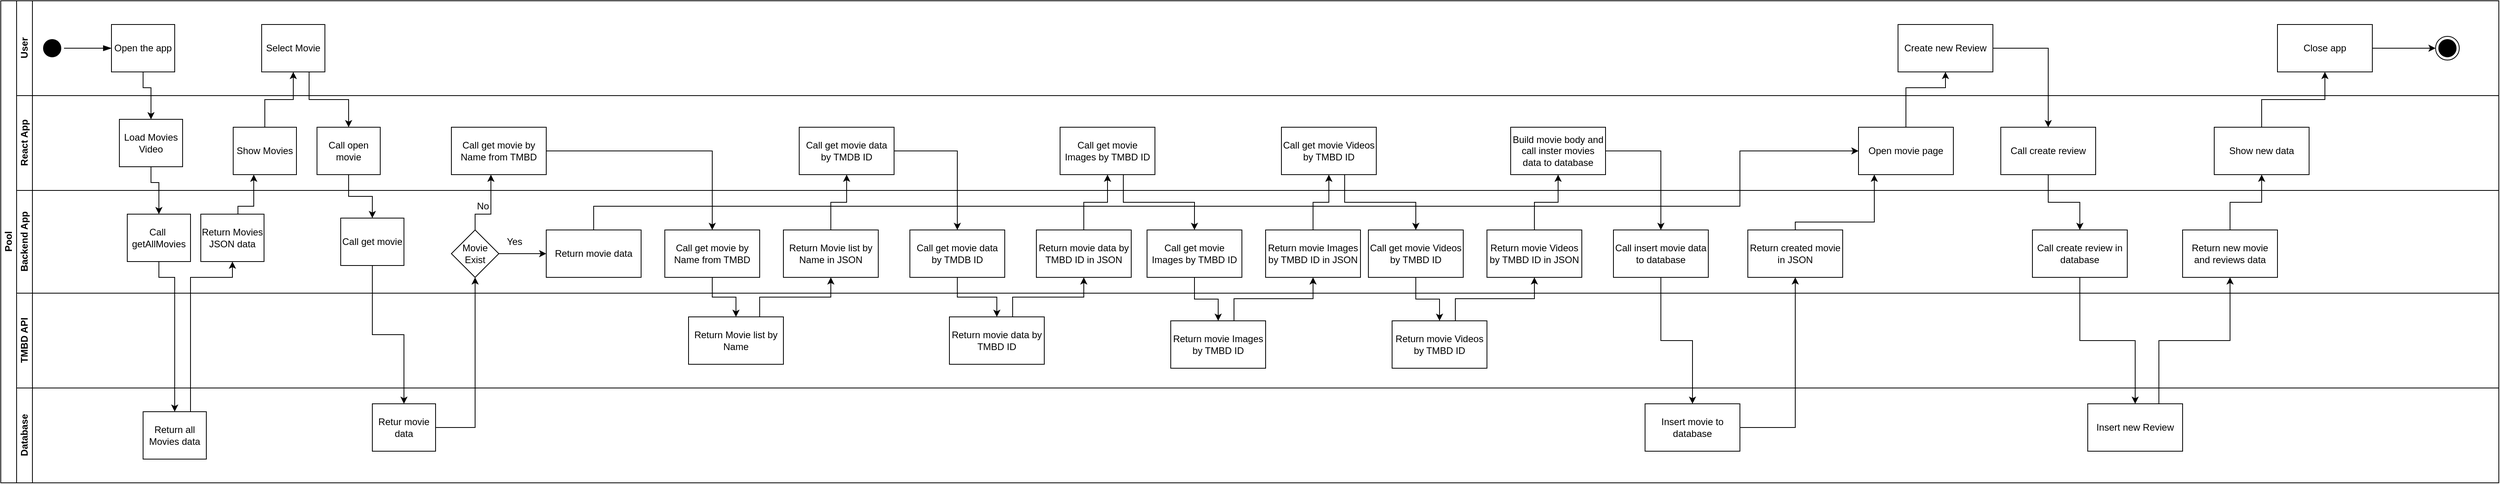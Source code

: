 <mxfile version="22.0.2" type="device">
  <diagram id="prtHgNgQTEPvFCAcTncT" name="Page-1">
    <mxGraphModel dx="1417" dy="828" grid="1" gridSize="10" guides="1" tooltips="1" connect="1" arrows="1" fold="1" page="1" pageScale="1" pageWidth="827" pageHeight="1169" math="0" shadow="0">
      <root>
        <mxCell id="0" />
        <mxCell id="1" parent="0" />
        <mxCell id="dNxyNK7c78bLwvsdeMH5-19" value="Pool" style="swimlane;html=1;childLayout=stackLayout;resizeParent=1;resizeParentMax=0;horizontal=0;startSize=20;horizontalStack=0;" parent="1" vertex="1">
          <mxGeometry x="120" y="120" width="3160" height="610" as="geometry" />
        </mxCell>
        <mxCell id="dNxyNK7c78bLwvsdeMH5-20" value="User" style="swimlane;html=1;startSize=20;horizontal=0;" parent="dNxyNK7c78bLwvsdeMH5-19" vertex="1">
          <mxGeometry x="20" width="3140" height="120" as="geometry" />
        </mxCell>
        <mxCell id="dNxyNK7c78bLwvsdeMH5-24" value="Open the app" style="rounded=0;whiteSpace=wrap;html=1;fontFamily=Helvetica;fontSize=12;fontColor=#000000;align=center;" parent="dNxyNK7c78bLwvsdeMH5-20" vertex="1">
          <mxGeometry x="120" y="30" width="80" height="60" as="geometry" />
        </mxCell>
        <mxCell id="5Te7iBHdmbYl0dE0gqCW-13" value="Select Movie" style="rounded=0;whiteSpace=wrap;html=1;fontFamily=Helvetica;fontSize=12;fontColor=#000000;align=center;" parent="dNxyNK7c78bLwvsdeMH5-20" vertex="1">
          <mxGeometry x="310" y="30" width="80" height="60" as="geometry" />
        </mxCell>
        <mxCell id="5Te7iBHdmbYl0dE0gqCW-88" value="Create new Review" style="whiteSpace=wrap;html=1;fontColor=#000000;" parent="dNxyNK7c78bLwvsdeMH5-20" vertex="1">
          <mxGeometry x="2380" y="30" width="120" height="60" as="geometry" />
        </mxCell>
        <mxCell id="5Te7iBHdmbYl0dE0gqCW-103" value="" style="edgeStyle=orthogonalEdgeStyle;rounded=0;orthogonalLoop=1;jettySize=auto;html=1;" parent="dNxyNK7c78bLwvsdeMH5-20" source="5Te7iBHdmbYl0dE0gqCW-101" target="2W5bSNax_JbQVNDtwX6J-3" edge="1">
          <mxGeometry relative="1" as="geometry">
            <mxPoint x="3050" y="60" as="targetPoint" />
          </mxGeometry>
        </mxCell>
        <mxCell id="5Te7iBHdmbYl0dE0gqCW-101" value="Close app" style="whiteSpace=wrap;html=1;fontColor=#000000;" parent="dNxyNK7c78bLwvsdeMH5-20" vertex="1">
          <mxGeometry x="2860" y="30" width="120" height="60" as="geometry" />
        </mxCell>
        <mxCell id="2W5bSNax_JbQVNDtwX6J-1" value="" style="ellipse;html=1;shape=startState;fillColor=#000000;strokeColor=#000000;" vertex="1" parent="dNxyNK7c78bLwvsdeMH5-20">
          <mxGeometry x="30" y="45" width="30" height="30" as="geometry" />
        </mxCell>
        <mxCell id="2W5bSNax_JbQVNDtwX6J-2" value="" style="edgeStyle=orthogonalEdgeStyle;html=1;verticalAlign=bottom;endArrow=blockThin;endSize=8;strokeColor=#000000;rounded=0;endFill=1;" edge="1" source="2W5bSNax_JbQVNDtwX6J-1" parent="dNxyNK7c78bLwvsdeMH5-20" target="dNxyNK7c78bLwvsdeMH5-24">
          <mxGeometry relative="1" as="geometry">
            <mxPoint x="-40" y="-50" as="targetPoint" />
          </mxGeometry>
        </mxCell>
        <mxCell id="2W5bSNax_JbQVNDtwX6J-3" value="" style="ellipse;html=1;shape=endState;fillColor=#000000;strokeColor=#000000;" vertex="1" parent="dNxyNK7c78bLwvsdeMH5-20">
          <mxGeometry x="3060" y="45" width="30" height="30" as="geometry" />
        </mxCell>
        <mxCell id="dNxyNK7c78bLwvsdeMH5-21" value="React App" style="swimlane;html=1;startSize=20;horizontal=0;" parent="dNxyNK7c78bLwvsdeMH5-19" vertex="1">
          <mxGeometry x="20" y="120" width="3140" height="120" as="geometry" />
        </mxCell>
        <mxCell id="dNxyNK7c78bLwvsdeMH5-26" value="Load Movies Video" style="rounded=0;whiteSpace=wrap;html=1;fontFamily=Helvetica;fontSize=12;fontColor=#000000;align=center;" parent="dNxyNK7c78bLwvsdeMH5-21" vertex="1">
          <mxGeometry x="130" y="30" width="80" height="60" as="geometry" />
        </mxCell>
        <mxCell id="5Te7iBHdmbYl0dE0gqCW-12" value="Show Movies" style="rounded=0;whiteSpace=wrap;html=1;fontFamily=Helvetica;fontSize=12;fontColor=#000000;align=center;" parent="dNxyNK7c78bLwvsdeMH5-21" vertex="1">
          <mxGeometry x="274" y="40" width="80" height="60" as="geometry" />
        </mxCell>
        <mxCell id="5Te7iBHdmbYl0dE0gqCW-17" value="Call open movie" style="rounded=0;whiteSpace=wrap;html=1;fontFamily=Helvetica;fontSize=12;fontColor=#000000;align=center;" parent="dNxyNK7c78bLwvsdeMH5-21" vertex="1">
          <mxGeometry x="380" y="40" width="80" height="60" as="geometry" />
        </mxCell>
        <mxCell id="5Te7iBHdmbYl0dE0gqCW-34" value="Open movie page" style="whiteSpace=wrap;html=1;fontColor=#000000;" parent="dNxyNK7c78bLwvsdeMH5-21" vertex="1">
          <mxGeometry x="2330" y="40" width="120" height="60" as="geometry" />
        </mxCell>
        <mxCell id="5Te7iBHdmbYl0dE0gqCW-39" value="Call get movie by Name from TMBD" style="whiteSpace=wrap;html=1;fontColor=#000000;" parent="dNxyNK7c78bLwvsdeMH5-21" vertex="1">
          <mxGeometry x="550" y="40" width="120" height="60" as="geometry" />
        </mxCell>
        <mxCell id="5Te7iBHdmbYl0dE0gqCW-49" value="Call get movie data by TMDB ID" style="whiteSpace=wrap;html=1;fontColor=#000000;" parent="dNxyNK7c78bLwvsdeMH5-21" vertex="1">
          <mxGeometry x="990" y="40" width="120" height="60" as="geometry" />
        </mxCell>
        <mxCell id="5Te7iBHdmbYl0dE0gqCW-59" value="Call get movie Images by TMBD ID" style="whiteSpace=wrap;html=1;fontColor=#000000;" parent="dNxyNK7c78bLwvsdeMH5-21" vertex="1">
          <mxGeometry x="1320" y="40" width="120" height="60" as="geometry" />
        </mxCell>
        <mxCell id="5Te7iBHdmbYl0dE0gqCW-69" value="Call get movie Videos by TMBD ID" style="whiteSpace=wrap;html=1;fontColor=#000000;" parent="dNxyNK7c78bLwvsdeMH5-21" vertex="1">
          <mxGeometry x="1600" y="40" width="120" height="60" as="geometry" />
        </mxCell>
        <mxCell id="5Te7iBHdmbYl0dE0gqCW-77" value="Build movie body and call inster movies data to database" style="whiteSpace=wrap;html=1;fontColor=#000000;" parent="dNxyNK7c78bLwvsdeMH5-21" vertex="1">
          <mxGeometry x="1890" y="40" width="120" height="60" as="geometry" />
        </mxCell>
        <mxCell id="5Te7iBHdmbYl0dE0gqCW-90" value="Call create review" style="whiteSpace=wrap;html=1;fontColor=#000000;" parent="dNxyNK7c78bLwvsdeMH5-21" vertex="1">
          <mxGeometry x="2510" y="40" width="120" height="60" as="geometry" />
        </mxCell>
        <mxCell id="5Te7iBHdmbYl0dE0gqCW-98" value="Show new data" style="whiteSpace=wrap;html=1;fontColor=#000000;" parent="dNxyNK7c78bLwvsdeMH5-21" vertex="1">
          <mxGeometry x="2780" y="40" width="120" height="60" as="geometry" />
        </mxCell>
        <mxCell id="dNxyNK7c78bLwvsdeMH5-22" value="Backend App" style="swimlane;html=1;startSize=20;horizontal=0;" parent="dNxyNK7c78bLwvsdeMH5-19" vertex="1">
          <mxGeometry x="20" y="240" width="3140" height="130" as="geometry" />
        </mxCell>
        <mxCell id="dNxyNK7c78bLwvsdeMH5-34" value="Call&amp;nbsp;&lt;br&gt;getAllMovies" style="rounded=0;whiteSpace=wrap;html=1;fontFamily=Helvetica;fontSize=12;fontColor=#000000;align=center;" parent="dNxyNK7c78bLwvsdeMH5-22" vertex="1">
          <mxGeometry x="140" y="30" width="80" height="60" as="geometry" />
        </mxCell>
        <mxCell id="5Te7iBHdmbYl0dE0gqCW-9" value="Return Movies JSON data" style="rounded=0;whiteSpace=wrap;html=1;fontFamily=Helvetica;fontSize=12;fontColor=#000000;align=center;" parent="dNxyNK7c78bLwvsdeMH5-22" vertex="1">
          <mxGeometry x="233" y="30" width="80" height="60" as="geometry" />
        </mxCell>
        <mxCell id="5Te7iBHdmbYl0dE0gqCW-41" value="" style="edgeStyle=orthogonalEdgeStyle;rounded=0;orthogonalLoop=1;jettySize=auto;html=1;" parent="dNxyNK7c78bLwvsdeMH5-22" source="5Te7iBHdmbYl0dE0gqCW-25" target="5Te7iBHdmbYl0dE0gqCW-32" edge="1">
          <mxGeometry relative="1" as="geometry" />
        </mxCell>
        <mxCell id="5Te7iBHdmbYl0dE0gqCW-25" value="Movie Exist" style="rhombus;whiteSpace=wrap;html=1;fontFamily=Helvetica;fontSize=12;fontColor=#000000;align=center;" parent="dNxyNK7c78bLwvsdeMH5-22" vertex="1">
          <mxGeometry x="550" y="50" width="60" height="60" as="geometry" />
        </mxCell>
        <mxCell id="5Te7iBHdmbYl0dE0gqCW-26" value="Call get movie" style="rounded=0;whiteSpace=wrap;html=1;fontFamily=Helvetica;fontSize=12;fontColor=#000000;align=center;" parent="dNxyNK7c78bLwvsdeMH5-22" vertex="1">
          <mxGeometry x="410" y="35" width="80" height="60" as="geometry" />
        </mxCell>
        <mxCell id="5Te7iBHdmbYl0dE0gqCW-32" value="Return movie data" style="whiteSpace=wrap;html=1;fontColor=#000000;" parent="dNxyNK7c78bLwvsdeMH5-22" vertex="1">
          <mxGeometry x="670" y="50" width="120" height="60" as="geometry" />
        </mxCell>
        <mxCell id="5Te7iBHdmbYl0dE0gqCW-36" value="Yes" style="text;html=1;strokeColor=none;fillColor=none;align=center;verticalAlign=middle;whiteSpace=wrap;rounded=0;" parent="dNxyNK7c78bLwvsdeMH5-22" vertex="1">
          <mxGeometry x="600" y="50" width="60" height="30" as="geometry" />
        </mxCell>
        <mxCell id="5Te7iBHdmbYl0dE0gqCW-40" value="No" style="text;html=1;strokeColor=none;fillColor=none;align=center;verticalAlign=middle;whiteSpace=wrap;rounded=0;" parent="dNxyNK7c78bLwvsdeMH5-22" vertex="1">
          <mxGeometry x="560" y="5" width="60" height="30" as="geometry" />
        </mxCell>
        <mxCell id="5Te7iBHdmbYl0dE0gqCW-43" value="Call get movie by Name from TMBD" style="whiteSpace=wrap;html=1;fontColor=#000000;" parent="dNxyNK7c78bLwvsdeMH5-22" vertex="1">
          <mxGeometry x="820" y="50" width="120" height="60" as="geometry" />
        </mxCell>
        <mxCell id="5Te7iBHdmbYl0dE0gqCW-47" value="Return Movie list by Name in JSON" style="whiteSpace=wrap;html=1;fontColor=#000000;" parent="dNxyNK7c78bLwvsdeMH5-22" vertex="1">
          <mxGeometry x="970" y="50" width="120" height="60" as="geometry" />
        </mxCell>
        <mxCell id="5Te7iBHdmbYl0dE0gqCW-52" value="Call get movie data by TMDB ID" style="whiteSpace=wrap;html=1;fontColor=#000000;" parent="dNxyNK7c78bLwvsdeMH5-22" vertex="1">
          <mxGeometry x="1130" y="50" width="120" height="60" as="geometry" />
        </mxCell>
        <mxCell id="5Te7iBHdmbYl0dE0gqCW-56" value="Return movie data by TMBD ID&amp;nbsp;in JSON" style="whiteSpace=wrap;html=1;fontColor=#000000;" parent="dNxyNK7c78bLwvsdeMH5-22" vertex="1">
          <mxGeometry x="1290" y="50" width="120" height="60" as="geometry" />
        </mxCell>
        <mxCell id="5Te7iBHdmbYl0dE0gqCW-62" value="Call get movie Images by TMBD ID" style="whiteSpace=wrap;html=1;fontColor=#000000;" parent="dNxyNK7c78bLwvsdeMH5-22" vertex="1">
          <mxGeometry x="1430" y="50" width="120" height="60" as="geometry" />
        </mxCell>
        <mxCell id="5Te7iBHdmbYl0dE0gqCW-66" value="Return movie Images by TMBD ID in JSON" style="whiteSpace=wrap;html=1;fontColor=#000000;" parent="dNxyNK7c78bLwvsdeMH5-22" vertex="1">
          <mxGeometry x="1580" y="50" width="120" height="60" as="geometry" />
        </mxCell>
        <mxCell id="5Te7iBHdmbYl0dE0gqCW-71" value="Call get movie Videos by TMBD ID" style="whiteSpace=wrap;html=1;fontColor=#000000;" parent="dNxyNK7c78bLwvsdeMH5-22" vertex="1">
          <mxGeometry x="1710" y="50" width="120" height="60" as="geometry" />
        </mxCell>
        <mxCell id="5Te7iBHdmbYl0dE0gqCW-75" value="Return movie Videos by TMBD ID in JSON" style="whiteSpace=wrap;html=1;fontColor=#000000;" parent="dNxyNK7c78bLwvsdeMH5-22" vertex="1">
          <mxGeometry x="1860" y="50" width="120" height="60" as="geometry" />
        </mxCell>
        <mxCell id="5Te7iBHdmbYl0dE0gqCW-80" value="Call insert movie data to database" style="whiteSpace=wrap;html=1;fontColor=#000000;" parent="dNxyNK7c78bLwvsdeMH5-22" vertex="1">
          <mxGeometry x="2020" y="50" width="120" height="60" as="geometry" />
        </mxCell>
        <mxCell id="5Te7iBHdmbYl0dE0gqCW-84" value="Return created movie in JSON" style="whiteSpace=wrap;html=1;fontColor=#000000;" parent="dNxyNK7c78bLwvsdeMH5-22" vertex="1">
          <mxGeometry x="2190" y="50" width="120" height="60" as="geometry" />
        </mxCell>
        <mxCell id="5Te7iBHdmbYl0dE0gqCW-92" value="Call create review in database" style="whiteSpace=wrap;html=1;fontColor=#000000;" parent="dNxyNK7c78bLwvsdeMH5-22" vertex="1">
          <mxGeometry x="2550" y="50" width="120" height="60" as="geometry" />
        </mxCell>
        <mxCell id="5Te7iBHdmbYl0dE0gqCW-96" value="Return new movie and reviews data" style="whiteSpace=wrap;html=1;fontColor=#000000;" parent="dNxyNK7c78bLwvsdeMH5-22" vertex="1">
          <mxGeometry x="2740" y="50" width="120" height="60" as="geometry" />
        </mxCell>
        <mxCell id="5Te7iBHdmbYl0dE0gqCW-21" value="TMBD API" style="swimlane;html=1;startSize=20;horizontal=0;" parent="dNxyNK7c78bLwvsdeMH5-19" vertex="1">
          <mxGeometry x="20" y="370" width="3140" height="120" as="geometry" />
        </mxCell>
        <mxCell id="5Te7iBHdmbYl0dE0gqCW-45" value="Return Movie list by Name" style="whiteSpace=wrap;html=1;fontColor=#000000;" parent="5Te7iBHdmbYl0dE0gqCW-21" vertex="1">
          <mxGeometry x="850" y="30" width="120" height="60" as="geometry" />
        </mxCell>
        <mxCell id="5Te7iBHdmbYl0dE0gqCW-54" value="Return movie data by TMBD ID" style="whiteSpace=wrap;html=1;fontColor=#000000;" parent="5Te7iBHdmbYl0dE0gqCW-21" vertex="1">
          <mxGeometry x="1180" y="30" width="120" height="60" as="geometry" />
        </mxCell>
        <mxCell id="5Te7iBHdmbYl0dE0gqCW-64" value="Return movie Images by TMBD ID" style="whiteSpace=wrap;html=1;fontColor=#000000;" parent="5Te7iBHdmbYl0dE0gqCW-21" vertex="1">
          <mxGeometry x="1460" y="35" width="120" height="60" as="geometry" />
        </mxCell>
        <mxCell id="5Te7iBHdmbYl0dE0gqCW-73" value="Return movie Videos by TMBD ID" style="whiteSpace=wrap;html=1;fontColor=#000000;" parent="5Te7iBHdmbYl0dE0gqCW-21" vertex="1">
          <mxGeometry x="1740" y="35" width="120" height="60" as="geometry" />
        </mxCell>
        <mxCell id="5Te7iBHdmbYl0dE0gqCW-1" value="Database" style="swimlane;html=1;startSize=20;horizontal=0;" parent="dNxyNK7c78bLwvsdeMH5-19" vertex="1">
          <mxGeometry x="20" y="490" width="3140" height="120" as="geometry" />
        </mxCell>
        <mxCell id="5Te7iBHdmbYl0dE0gqCW-7" value="Return all Movies data" style="rounded=0;whiteSpace=wrap;html=1;fontFamily=Helvetica;fontSize=12;fontColor=#000000;align=center;" parent="5Te7iBHdmbYl0dE0gqCW-1" vertex="1">
          <mxGeometry x="160" y="30" width="80" height="60" as="geometry" />
        </mxCell>
        <mxCell id="5Te7iBHdmbYl0dE0gqCW-29" value="Retur movie data" style="rounded=0;whiteSpace=wrap;html=1;fontFamily=Helvetica;fontSize=12;fontColor=#000000;align=center;" parent="5Te7iBHdmbYl0dE0gqCW-1" vertex="1">
          <mxGeometry x="450" y="20" width="80" height="60" as="geometry" />
        </mxCell>
        <mxCell id="5Te7iBHdmbYl0dE0gqCW-82" value="Insert movie to database" style="whiteSpace=wrap;html=1;fontColor=#000000;" parent="5Te7iBHdmbYl0dE0gqCW-1" vertex="1">
          <mxGeometry x="2060" y="20" width="120" height="60" as="geometry" />
        </mxCell>
        <mxCell id="5Te7iBHdmbYl0dE0gqCW-94" value="Insert new Review" style="whiteSpace=wrap;html=1;fontColor=#000000;" parent="5Te7iBHdmbYl0dE0gqCW-1" vertex="1">
          <mxGeometry x="2620" y="20" width="120" height="60" as="geometry" />
        </mxCell>
        <mxCell id="5Te7iBHdmbYl0dE0gqCW-5" style="edgeStyle=orthogonalEdgeStyle;rounded=0;orthogonalLoop=1;jettySize=auto;html=1;endArrow=classic;endFill=1;" parent="dNxyNK7c78bLwvsdeMH5-19" source="dNxyNK7c78bLwvsdeMH5-24" target="dNxyNK7c78bLwvsdeMH5-26" edge="1">
          <mxGeometry relative="1" as="geometry">
            <mxPoint x="310" y="210" as="sourcePoint" />
            <mxPoint x="310" y="270" as="targetPoint" />
            <Array as="points">
              <mxPoint x="180" y="110" />
              <mxPoint x="190" y="110" />
            </Array>
          </mxGeometry>
        </mxCell>
        <mxCell id="5Te7iBHdmbYl0dE0gqCW-6" style="edgeStyle=orthogonalEdgeStyle;rounded=0;orthogonalLoop=1;jettySize=auto;html=1;endArrow=classic;endFill=1;" parent="dNxyNK7c78bLwvsdeMH5-19" source="dNxyNK7c78bLwvsdeMH5-26" target="dNxyNK7c78bLwvsdeMH5-34" edge="1">
          <mxGeometry relative="1" as="geometry">
            <mxPoint x="190" y="100" as="sourcePoint" />
            <mxPoint x="190" y="160" as="targetPoint" />
            <Array as="points">
              <mxPoint x="190" y="230" />
              <mxPoint x="200" y="230" />
            </Array>
          </mxGeometry>
        </mxCell>
        <mxCell id="5Te7iBHdmbYl0dE0gqCW-8" style="edgeStyle=orthogonalEdgeStyle;rounded=0;orthogonalLoop=1;jettySize=auto;html=1;endArrow=classic;endFill=1;" parent="dNxyNK7c78bLwvsdeMH5-19" source="dNxyNK7c78bLwvsdeMH5-34" target="5Te7iBHdmbYl0dE0gqCW-7" edge="1">
          <mxGeometry relative="1" as="geometry">
            <mxPoint x="200" y="220" as="sourcePoint" />
            <mxPoint x="210" y="280" as="targetPoint" />
            <Array as="points">
              <mxPoint x="200" y="350" />
              <mxPoint x="220" y="350" />
            </Array>
          </mxGeometry>
        </mxCell>
        <mxCell id="5Te7iBHdmbYl0dE0gqCW-10" style="edgeStyle=orthogonalEdgeStyle;rounded=0;orthogonalLoop=1;jettySize=auto;html=1;endArrow=classic;endFill=1;" parent="dNxyNK7c78bLwvsdeMH5-19" source="5Te7iBHdmbYl0dE0gqCW-7" target="5Te7iBHdmbYl0dE0gqCW-9" edge="1">
          <mxGeometry relative="1" as="geometry">
            <mxPoint x="210" y="340" as="sourcePoint" />
            <mxPoint x="230" y="400" as="targetPoint" />
            <Array as="points">
              <mxPoint x="240" y="350" />
              <mxPoint x="293" y="350" />
            </Array>
          </mxGeometry>
        </mxCell>
        <mxCell id="5Te7iBHdmbYl0dE0gqCW-11" style="edgeStyle=orthogonalEdgeStyle;rounded=0;orthogonalLoop=1;jettySize=auto;html=1;endArrow=classic;endFill=1;" parent="dNxyNK7c78bLwvsdeMH5-19" source="5Te7iBHdmbYl0dE0gqCW-9" target="5Te7iBHdmbYl0dE0gqCW-12" edge="1">
          <mxGeometry relative="1" as="geometry">
            <mxPoint x="250" y="400" as="sourcePoint" />
            <mxPoint x="303" y="340" as="targetPoint" />
            <Array as="points">
              <mxPoint x="300" y="260" />
              <mxPoint x="320" y="260" />
            </Array>
          </mxGeometry>
        </mxCell>
        <mxCell id="5Te7iBHdmbYl0dE0gqCW-16" value="" style="endArrow=classic;html=1;rounded=0;edgeStyle=orthogonalEdgeStyle;" parent="dNxyNK7c78bLwvsdeMH5-19" source="5Te7iBHdmbYl0dE0gqCW-12" target="5Te7iBHdmbYl0dE0gqCW-13" edge="1">
          <mxGeometry width="50" height="50" relative="1" as="geometry">
            <mxPoint x="460" y="170" as="sourcePoint" />
            <mxPoint x="510" y="120" as="targetPoint" />
          </mxGeometry>
        </mxCell>
        <mxCell id="5Te7iBHdmbYl0dE0gqCW-18" value="" style="endArrow=classic;html=1;rounded=0;edgeStyle=orthogonalEdgeStyle;" parent="dNxyNK7c78bLwvsdeMH5-19" source="5Te7iBHdmbYl0dE0gqCW-13" target="5Te7iBHdmbYl0dE0gqCW-17" edge="1">
          <mxGeometry width="50" height="50" relative="1" as="geometry">
            <mxPoint x="344" y="170" as="sourcePoint" />
            <mxPoint x="380" y="100" as="targetPoint" />
            <Array as="points">
              <mxPoint x="390" y="125" />
              <mxPoint x="440" y="125" />
            </Array>
          </mxGeometry>
        </mxCell>
        <mxCell id="5Te7iBHdmbYl0dE0gqCW-28" value="" style="endArrow=classic;html=1;rounded=0;edgeStyle=orthogonalEdgeStyle;" parent="dNxyNK7c78bLwvsdeMH5-19" source="5Te7iBHdmbYl0dE0gqCW-17" target="5Te7iBHdmbYl0dE0gqCW-26" edge="1">
          <mxGeometry width="50" height="50" relative="1" as="geometry">
            <mxPoint x="280" y="270" as="sourcePoint" />
            <mxPoint x="330" y="220" as="targetPoint" />
          </mxGeometry>
        </mxCell>
        <mxCell id="5Te7iBHdmbYl0dE0gqCW-30" value="" style="endArrow=classic;html=1;rounded=0;edgeStyle=orthogonalEdgeStyle;" parent="dNxyNK7c78bLwvsdeMH5-19" source="5Te7iBHdmbYl0dE0gqCW-26" target="5Te7iBHdmbYl0dE0gqCW-29" edge="1">
          <mxGeometry width="50" height="50" relative="1" as="geometry">
            <mxPoint x="280" y="410" as="sourcePoint" />
            <mxPoint x="330" y="360" as="targetPoint" />
          </mxGeometry>
        </mxCell>
        <mxCell id="5Te7iBHdmbYl0dE0gqCW-31" value="" style="endArrow=classic;html=1;rounded=0;edgeStyle=orthogonalEdgeStyle;" parent="dNxyNK7c78bLwvsdeMH5-19" source="5Te7iBHdmbYl0dE0gqCW-29" target="5Te7iBHdmbYl0dE0gqCW-25" edge="1">
          <mxGeometry width="50" height="50" relative="1" as="geometry">
            <mxPoint x="480" y="345" as="sourcePoint" />
            <mxPoint x="520" y="520" as="targetPoint" />
          </mxGeometry>
        </mxCell>
        <mxCell id="5Te7iBHdmbYl0dE0gqCW-38" value="" style="edgeStyle=orthogonalEdgeStyle;rounded=0;orthogonalLoop=1;jettySize=auto;html=1;" parent="dNxyNK7c78bLwvsdeMH5-19" source="5Te7iBHdmbYl0dE0gqCW-25" target="5Te7iBHdmbYl0dE0gqCW-39" edge="1">
          <mxGeometry relative="1" as="geometry">
            <Array as="points">
              <mxPoint x="600" y="270" />
              <mxPoint x="620" y="270" />
            </Array>
          </mxGeometry>
        </mxCell>
        <mxCell id="5Te7iBHdmbYl0dE0gqCW-42" value="" style="edgeStyle=orthogonalEdgeStyle;rounded=0;orthogonalLoop=1;jettySize=auto;html=1;" parent="dNxyNK7c78bLwvsdeMH5-19" source="5Te7iBHdmbYl0dE0gqCW-32" target="5Te7iBHdmbYl0dE0gqCW-34" edge="1">
          <mxGeometry relative="1" as="geometry">
            <Array as="points">
              <mxPoint x="750" y="260" />
              <mxPoint x="2200" y="260" />
              <mxPoint x="2200" y="190" />
            </Array>
          </mxGeometry>
        </mxCell>
        <mxCell id="5Te7iBHdmbYl0dE0gqCW-44" value="" style="edgeStyle=orthogonalEdgeStyle;rounded=0;orthogonalLoop=1;jettySize=auto;html=1;" parent="dNxyNK7c78bLwvsdeMH5-19" source="5Te7iBHdmbYl0dE0gqCW-39" target="5Te7iBHdmbYl0dE0gqCW-43" edge="1">
          <mxGeometry relative="1" as="geometry" />
        </mxCell>
        <mxCell id="5Te7iBHdmbYl0dE0gqCW-46" value="" style="edgeStyle=orthogonalEdgeStyle;rounded=0;orthogonalLoop=1;jettySize=auto;html=1;" parent="dNxyNK7c78bLwvsdeMH5-19" source="5Te7iBHdmbYl0dE0gqCW-43" target="5Te7iBHdmbYl0dE0gqCW-45" edge="1">
          <mxGeometry relative="1" as="geometry" />
        </mxCell>
        <mxCell id="5Te7iBHdmbYl0dE0gqCW-48" value="" style="edgeStyle=orthogonalEdgeStyle;rounded=0;orthogonalLoop=1;jettySize=auto;html=1;" parent="dNxyNK7c78bLwvsdeMH5-19" source="5Te7iBHdmbYl0dE0gqCW-45" target="5Te7iBHdmbYl0dE0gqCW-47" edge="1">
          <mxGeometry relative="1" as="geometry">
            <Array as="points">
              <mxPoint x="960" y="375" />
              <mxPoint x="1050" y="375" />
            </Array>
          </mxGeometry>
        </mxCell>
        <mxCell id="5Te7iBHdmbYl0dE0gqCW-50" value="" style="edgeStyle=orthogonalEdgeStyle;rounded=0;orthogonalLoop=1;jettySize=auto;html=1;" parent="dNxyNK7c78bLwvsdeMH5-19" source="5Te7iBHdmbYl0dE0gqCW-47" target="5Te7iBHdmbYl0dE0gqCW-49" edge="1">
          <mxGeometry relative="1" as="geometry" />
        </mxCell>
        <mxCell id="5Te7iBHdmbYl0dE0gqCW-53" value="" style="edgeStyle=orthogonalEdgeStyle;rounded=0;orthogonalLoop=1;jettySize=auto;html=1;" parent="dNxyNK7c78bLwvsdeMH5-19" source="5Te7iBHdmbYl0dE0gqCW-49" target="5Te7iBHdmbYl0dE0gqCW-52" edge="1">
          <mxGeometry relative="1" as="geometry" />
        </mxCell>
        <mxCell id="5Te7iBHdmbYl0dE0gqCW-55" value="" style="edgeStyle=orthogonalEdgeStyle;rounded=0;orthogonalLoop=1;jettySize=auto;html=1;" parent="dNxyNK7c78bLwvsdeMH5-19" source="5Te7iBHdmbYl0dE0gqCW-52" target="5Te7iBHdmbYl0dE0gqCW-54" edge="1">
          <mxGeometry relative="1" as="geometry" />
        </mxCell>
        <mxCell id="5Te7iBHdmbYl0dE0gqCW-57" value="" style="edgeStyle=orthogonalEdgeStyle;rounded=0;orthogonalLoop=1;jettySize=auto;html=1;" parent="dNxyNK7c78bLwvsdeMH5-19" source="5Te7iBHdmbYl0dE0gqCW-54" target="5Te7iBHdmbYl0dE0gqCW-56" edge="1">
          <mxGeometry relative="1" as="geometry">
            <Array as="points">
              <mxPoint x="1280" y="375" />
              <mxPoint x="1370" y="375" />
            </Array>
          </mxGeometry>
        </mxCell>
        <mxCell id="5Te7iBHdmbYl0dE0gqCW-60" value="" style="edgeStyle=orthogonalEdgeStyle;rounded=0;orthogonalLoop=1;jettySize=auto;html=1;" parent="dNxyNK7c78bLwvsdeMH5-19" source="5Te7iBHdmbYl0dE0gqCW-56" target="5Te7iBHdmbYl0dE0gqCW-59" edge="1">
          <mxGeometry relative="1" as="geometry" />
        </mxCell>
        <mxCell id="5Te7iBHdmbYl0dE0gqCW-63" value="" style="edgeStyle=orthogonalEdgeStyle;rounded=0;orthogonalLoop=1;jettySize=auto;html=1;" parent="dNxyNK7c78bLwvsdeMH5-19" source="5Te7iBHdmbYl0dE0gqCW-59" target="5Te7iBHdmbYl0dE0gqCW-62" edge="1">
          <mxGeometry relative="1" as="geometry">
            <Array as="points">
              <mxPoint x="1420" y="255" />
              <mxPoint x="1510" y="255" />
            </Array>
          </mxGeometry>
        </mxCell>
        <mxCell id="5Te7iBHdmbYl0dE0gqCW-65" value="" style="edgeStyle=orthogonalEdgeStyle;rounded=0;orthogonalLoop=1;jettySize=auto;html=1;" parent="dNxyNK7c78bLwvsdeMH5-19" source="5Te7iBHdmbYl0dE0gqCW-62" target="5Te7iBHdmbYl0dE0gqCW-64" edge="1">
          <mxGeometry relative="1" as="geometry" />
        </mxCell>
        <mxCell id="5Te7iBHdmbYl0dE0gqCW-67" value="" style="edgeStyle=orthogonalEdgeStyle;rounded=0;orthogonalLoop=1;jettySize=auto;html=1;" parent="dNxyNK7c78bLwvsdeMH5-19" source="5Te7iBHdmbYl0dE0gqCW-64" target="5Te7iBHdmbYl0dE0gqCW-66" edge="1">
          <mxGeometry relative="1" as="geometry">
            <Array as="points">
              <mxPoint x="1560" y="377" />
              <mxPoint x="1660" y="377" />
            </Array>
          </mxGeometry>
        </mxCell>
        <mxCell id="5Te7iBHdmbYl0dE0gqCW-70" value="" style="edgeStyle=orthogonalEdgeStyle;rounded=0;orthogonalLoop=1;jettySize=auto;html=1;" parent="dNxyNK7c78bLwvsdeMH5-19" source="5Te7iBHdmbYl0dE0gqCW-66" target="5Te7iBHdmbYl0dE0gqCW-69" edge="1">
          <mxGeometry relative="1" as="geometry" />
        </mxCell>
        <mxCell id="5Te7iBHdmbYl0dE0gqCW-72" value="" style="edgeStyle=orthogonalEdgeStyle;rounded=0;orthogonalLoop=1;jettySize=auto;html=1;" parent="dNxyNK7c78bLwvsdeMH5-19" source="5Te7iBHdmbYl0dE0gqCW-69" target="5Te7iBHdmbYl0dE0gqCW-71" edge="1">
          <mxGeometry relative="1" as="geometry">
            <Array as="points">
              <mxPoint x="1700" y="255" />
              <mxPoint x="1790" y="255" />
            </Array>
          </mxGeometry>
        </mxCell>
        <mxCell id="5Te7iBHdmbYl0dE0gqCW-74" value="" style="edgeStyle=orthogonalEdgeStyle;rounded=0;orthogonalLoop=1;jettySize=auto;html=1;" parent="dNxyNK7c78bLwvsdeMH5-19" source="5Te7iBHdmbYl0dE0gqCW-71" target="5Te7iBHdmbYl0dE0gqCW-73" edge="1">
          <mxGeometry relative="1" as="geometry" />
        </mxCell>
        <mxCell id="5Te7iBHdmbYl0dE0gqCW-76" value="" style="edgeStyle=orthogonalEdgeStyle;rounded=0;orthogonalLoop=1;jettySize=auto;html=1;" parent="dNxyNK7c78bLwvsdeMH5-19" source="5Te7iBHdmbYl0dE0gqCW-73" target="5Te7iBHdmbYl0dE0gqCW-75" edge="1">
          <mxGeometry relative="1" as="geometry">
            <Array as="points">
              <mxPoint x="1840" y="377" />
              <mxPoint x="1940" y="377" />
            </Array>
          </mxGeometry>
        </mxCell>
        <mxCell id="5Te7iBHdmbYl0dE0gqCW-78" value="" style="edgeStyle=orthogonalEdgeStyle;rounded=0;orthogonalLoop=1;jettySize=auto;html=1;" parent="dNxyNK7c78bLwvsdeMH5-19" source="5Te7iBHdmbYl0dE0gqCW-75" target="5Te7iBHdmbYl0dE0gqCW-77" edge="1">
          <mxGeometry relative="1" as="geometry" />
        </mxCell>
        <mxCell id="5Te7iBHdmbYl0dE0gqCW-81" value="" style="edgeStyle=orthogonalEdgeStyle;rounded=0;orthogonalLoop=1;jettySize=auto;html=1;" parent="dNxyNK7c78bLwvsdeMH5-19" source="5Te7iBHdmbYl0dE0gqCW-77" target="5Te7iBHdmbYl0dE0gqCW-80" edge="1">
          <mxGeometry relative="1" as="geometry" />
        </mxCell>
        <mxCell id="5Te7iBHdmbYl0dE0gqCW-83" value="" style="edgeStyle=orthogonalEdgeStyle;rounded=0;orthogonalLoop=1;jettySize=auto;html=1;" parent="dNxyNK7c78bLwvsdeMH5-19" source="5Te7iBHdmbYl0dE0gqCW-80" target="5Te7iBHdmbYl0dE0gqCW-82" edge="1">
          <mxGeometry relative="1" as="geometry" />
        </mxCell>
        <mxCell id="5Te7iBHdmbYl0dE0gqCW-85" value="" style="edgeStyle=orthogonalEdgeStyle;rounded=0;orthogonalLoop=1;jettySize=auto;html=1;" parent="dNxyNK7c78bLwvsdeMH5-19" source="5Te7iBHdmbYl0dE0gqCW-82" target="5Te7iBHdmbYl0dE0gqCW-84" edge="1">
          <mxGeometry relative="1" as="geometry" />
        </mxCell>
        <mxCell id="5Te7iBHdmbYl0dE0gqCW-87" value="" style="edgeStyle=orthogonalEdgeStyle;rounded=0;orthogonalLoop=1;jettySize=auto;html=1;" parent="dNxyNK7c78bLwvsdeMH5-19" source="5Te7iBHdmbYl0dE0gqCW-84" target="5Te7iBHdmbYl0dE0gqCW-34" edge="1">
          <mxGeometry relative="1" as="geometry">
            <mxPoint x="2410.0" y="320.0" as="targetPoint" />
            <Array as="points">
              <mxPoint x="2270" y="280" />
              <mxPoint x="2370" y="280" />
            </Array>
          </mxGeometry>
        </mxCell>
        <mxCell id="5Te7iBHdmbYl0dE0gqCW-89" value="" style="edgeStyle=orthogonalEdgeStyle;rounded=0;orthogonalLoop=1;jettySize=auto;html=1;" parent="dNxyNK7c78bLwvsdeMH5-19" source="5Te7iBHdmbYl0dE0gqCW-34" target="5Te7iBHdmbYl0dE0gqCW-88" edge="1">
          <mxGeometry relative="1" as="geometry">
            <Array as="points">
              <mxPoint x="2410" y="110" />
              <mxPoint x="2460" y="110" />
            </Array>
          </mxGeometry>
        </mxCell>
        <mxCell id="5Te7iBHdmbYl0dE0gqCW-91" value="" style="edgeStyle=orthogonalEdgeStyle;rounded=0;orthogonalLoop=1;jettySize=auto;html=1;" parent="dNxyNK7c78bLwvsdeMH5-19" source="5Te7iBHdmbYl0dE0gqCW-88" target="5Te7iBHdmbYl0dE0gqCW-90" edge="1">
          <mxGeometry relative="1" as="geometry" />
        </mxCell>
        <mxCell id="5Te7iBHdmbYl0dE0gqCW-93" value="" style="edgeStyle=orthogonalEdgeStyle;rounded=0;orthogonalLoop=1;jettySize=auto;html=1;" parent="dNxyNK7c78bLwvsdeMH5-19" source="5Te7iBHdmbYl0dE0gqCW-90" target="5Te7iBHdmbYl0dE0gqCW-92" edge="1">
          <mxGeometry relative="1" as="geometry" />
        </mxCell>
        <mxCell id="5Te7iBHdmbYl0dE0gqCW-95" value="" style="edgeStyle=orthogonalEdgeStyle;rounded=0;orthogonalLoop=1;jettySize=auto;html=1;" parent="dNxyNK7c78bLwvsdeMH5-19" source="5Te7iBHdmbYl0dE0gqCW-92" target="5Te7iBHdmbYl0dE0gqCW-94" edge="1">
          <mxGeometry relative="1" as="geometry" />
        </mxCell>
        <mxCell id="5Te7iBHdmbYl0dE0gqCW-97" value="" style="edgeStyle=orthogonalEdgeStyle;rounded=0;orthogonalLoop=1;jettySize=auto;html=1;" parent="dNxyNK7c78bLwvsdeMH5-19" source="5Te7iBHdmbYl0dE0gqCW-94" target="5Te7iBHdmbYl0dE0gqCW-96" edge="1">
          <mxGeometry relative="1" as="geometry">
            <Array as="points">
              <mxPoint x="2730" y="430" />
              <mxPoint x="2820" y="430" />
            </Array>
          </mxGeometry>
        </mxCell>
        <mxCell id="5Te7iBHdmbYl0dE0gqCW-99" value="" style="edgeStyle=orthogonalEdgeStyle;rounded=0;orthogonalLoop=1;jettySize=auto;html=1;" parent="dNxyNK7c78bLwvsdeMH5-19" source="5Te7iBHdmbYl0dE0gqCW-96" target="5Te7iBHdmbYl0dE0gqCW-98" edge="1">
          <mxGeometry relative="1" as="geometry" />
        </mxCell>
        <mxCell id="5Te7iBHdmbYl0dE0gqCW-102" value="" style="edgeStyle=orthogonalEdgeStyle;rounded=0;orthogonalLoop=1;jettySize=auto;html=1;" parent="dNxyNK7c78bLwvsdeMH5-19" source="5Te7iBHdmbYl0dE0gqCW-98" target="5Te7iBHdmbYl0dE0gqCW-101" edge="1">
          <mxGeometry relative="1" as="geometry" />
        </mxCell>
      </root>
    </mxGraphModel>
  </diagram>
</mxfile>
